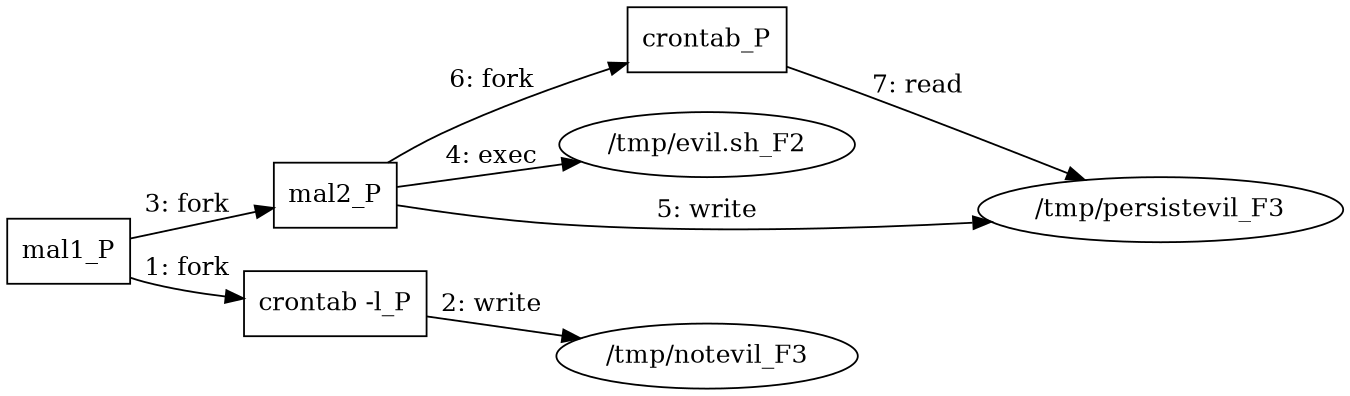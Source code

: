 digraph "T1053.003" {
rankdir="LR"
size="9"
fixedsize="false"
splines="true"
nodesep=0.3
ranksep=0
fontsize=10
overlap="scalexy"
engine= "neato"
	"mal1_P" [node_type=Process shape=box]
	"mal2_P" [node_type=Process shape=box]
	"crontab -l_P" [node_type=Process shape=box]
	"crontab_P" [node_type=Process shape=box]
	"/tmp/notevil_F3" [node_type=File shape=ellipse]
	"/tmp/evil.sh_F2" [node_type=File shape=ellipse]
	"/tmp/persistevil_F3" [node_type=File shape=ellipse]
	"mal1_P" -> "crontab -l_P" [label="1: fork"]
	"crontab -l_P" -> "/tmp/notevil_F3" [label="2: write"]
	"mal1_P" -> "mal2_P" [label="3: fork"]
	"mal2_P" -> "/tmp/evil.sh_F2" [label="4: exec"]
	"mal2_P" -> "/tmp/persistevil_F3" [label="5: write"]
	"mal2_P" -> "crontab_P" [label="6: fork"]
	"crontab_P" -> "/tmp/persistevil_F3" [label="7: read"]
}
